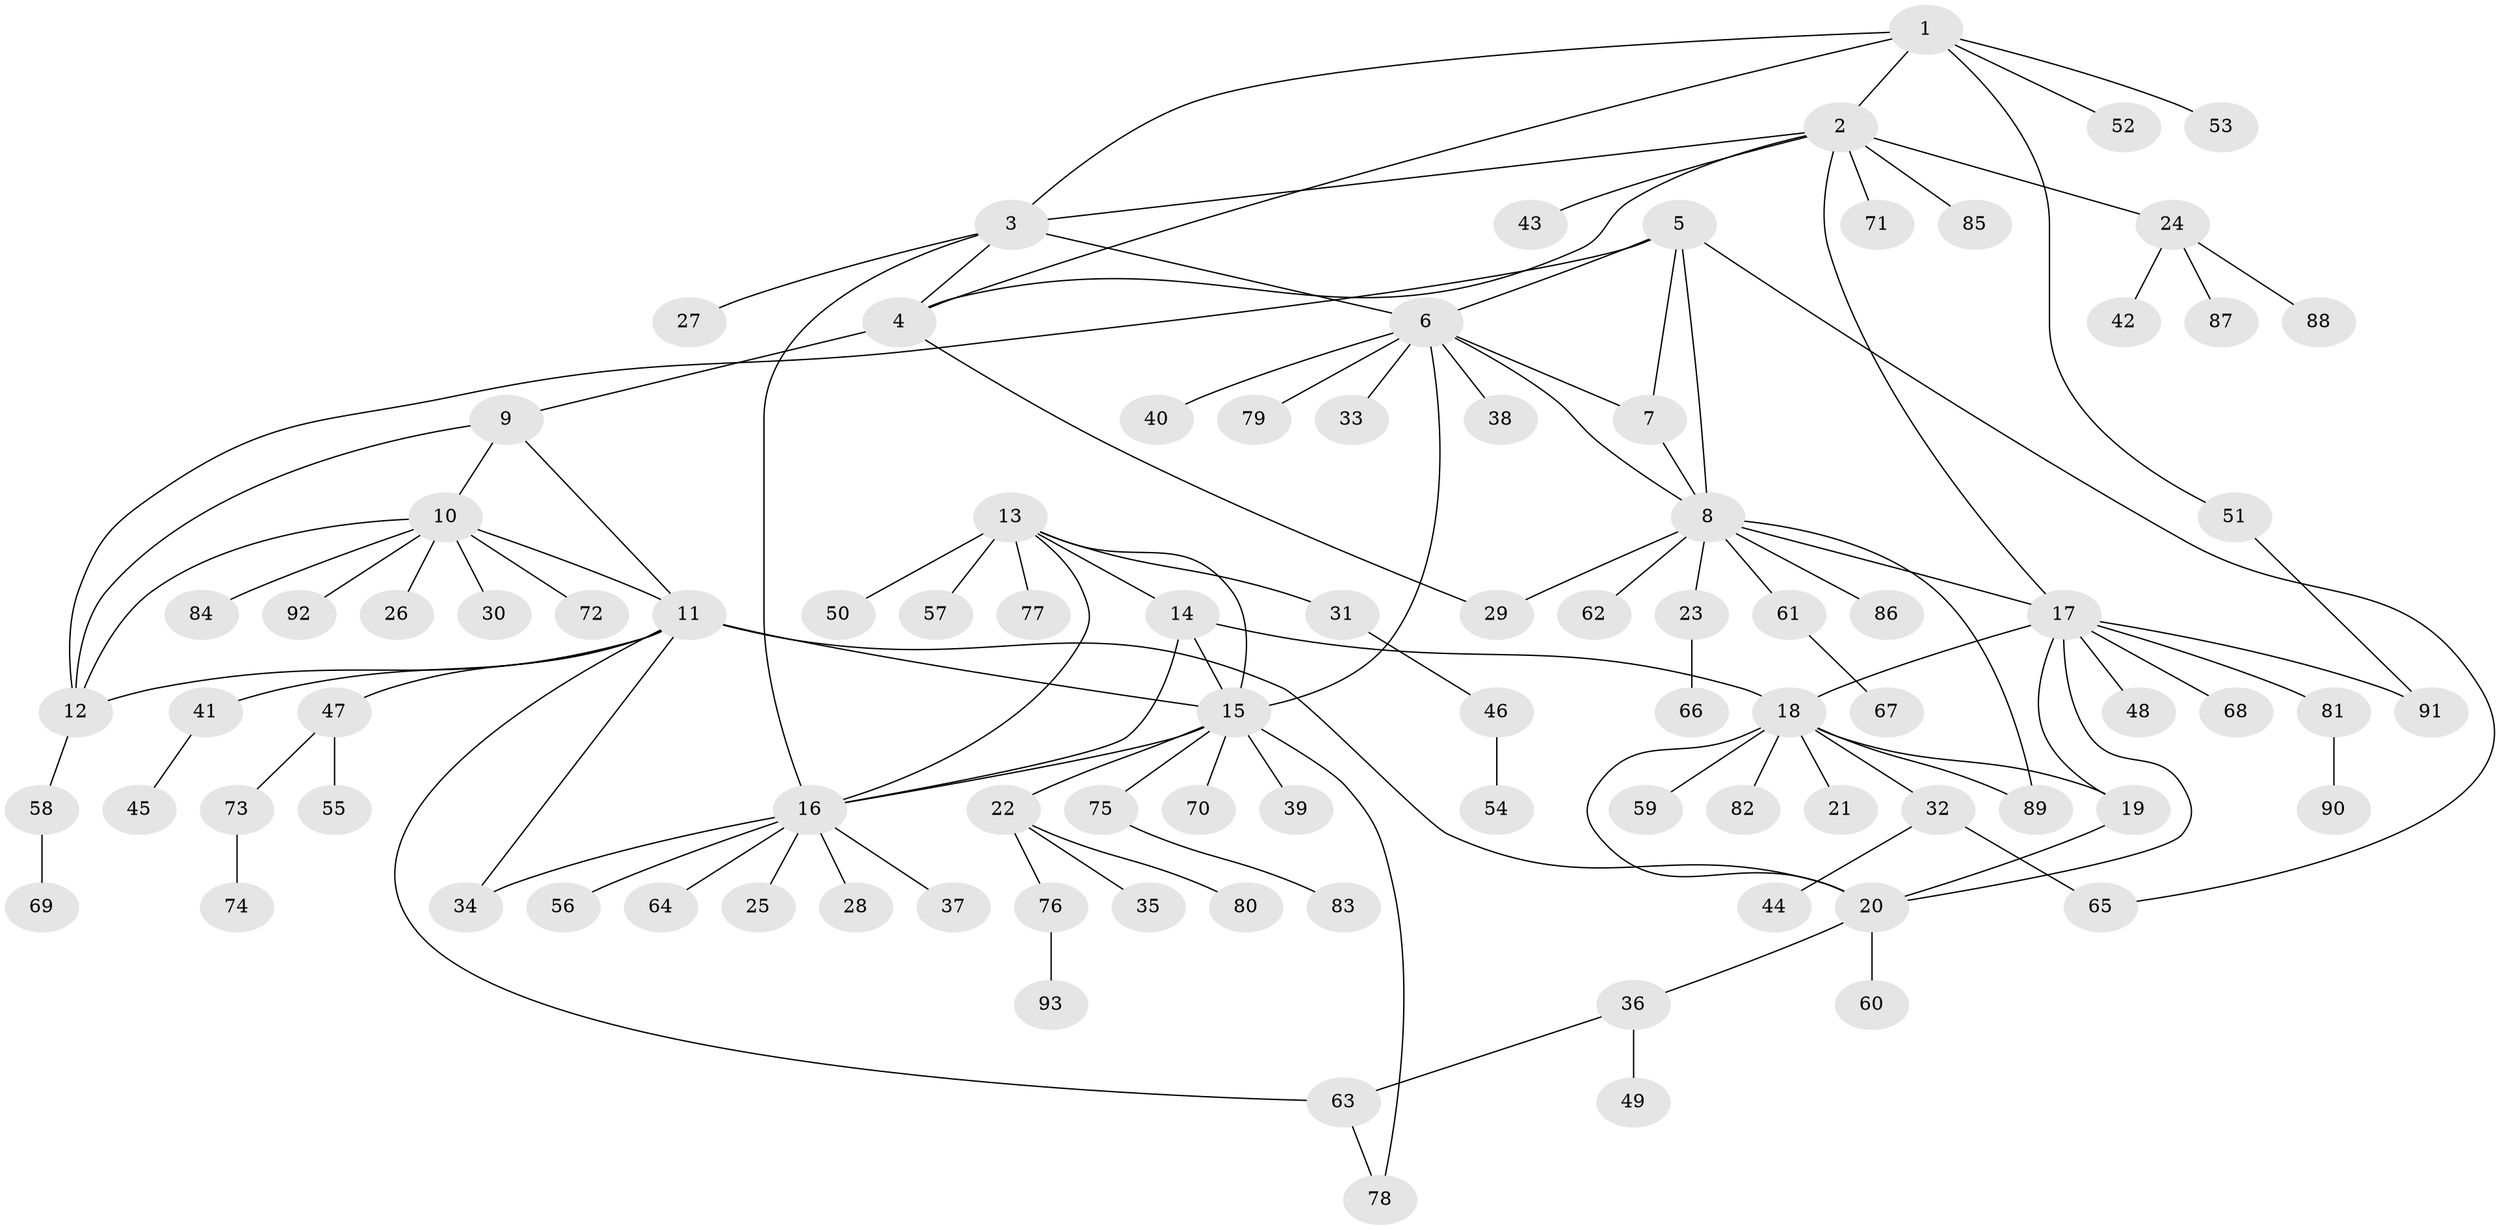 // Generated by graph-tools (version 1.1) at 2025/02/03/09/25 03:02:53]
// undirected, 93 vertices, 120 edges
graph export_dot {
graph [start="1"]
  node [color=gray90,style=filled];
  1;
  2;
  3;
  4;
  5;
  6;
  7;
  8;
  9;
  10;
  11;
  12;
  13;
  14;
  15;
  16;
  17;
  18;
  19;
  20;
  21;
  22;
  23;
  24;
  25;
  26;
  27;
  28;
  29;
  30;
  31;
  32;
  33;
  34;
  35;
  36;
  37;
  38;
  39;
  40;
  41;
  42;
  43;
  44;
  45;
  46;
  47;
  48;
  49;
  50;
  51;
  52;
  53;
  54;
  55;
  56;
  57;
  58;
  59;
  60;
  61;
  62;
  63;
  64;
  65;
  66;
  67;
  68;
  69;
  70;
  71;
  72;
  73;
  74;
  75;
  76;
  77;
  78;
  79;
  80;
  81;
  82;
  83;
  84;
  85;
  86;
  87;
  88;
  89;
  90;
  91;
  92;
  93;
  1 -- 2;
  1 -- 3;
  1 -- 4;
  1 -- 51;
  1 -- 52;
  1 -- 53;
  2 -- 3;
  2 -- 4;
  2 -- 17;
  2 -- 24;
  2 -- 43;
  2 -- 71;
  2 -- 85;
  3 -- 4;
  3 -- 6;
  3 -- 16;
  3 -- 27;
  4 -- 9;
  4 -- 29;
  5 -- 6;
  5 -- 7;
  5 -- 8;
  5 -- 12;
  5 -- 65;
  6 -- 7;
  6 -- 8;
  6 -- 15;
  6 -- 33;
  6 -- 38;
  6 -- 40;
  6 -- 79;
  7 -- 8;
  8 -- 17;
  8 -- 23;
  8 -- 29;
  8 -- 61;
  8 -- 62;
  8 -- 86;
  8 -- 89;
  9 -- 10;
  9 -- 11;
  9 -- 12;
  10 -- 11;
  10 -- 12;
  10 -- 26;
  10 -- 30;
  10 -- 72;
  10 -- 84;
  10 -- 92;
  11 -- 12;
  11 -- 15;
  11 -- 20;
  11 -- 34;
  11 -- 41;
  11 -- 47;
  11 -- 63;
  12 -- 58;
  13 -- 14;
  13 -- 15;
  13 -- 16;
  13 -- 31;
  13 -- 50;
  13 -- 57;
  13 -- 77;
  14 -- 15;
  14 -- 16;
  14 -- 18;
  15 -- 16;
  15 -- 22;
  15 -- 39;
  15 -- 70;
  15 -- 75;
  15 -- 78;
  16 -- 25;
  16 -- 28;
  16 -- 34;
  16 -- 37;
  16 -- 56;
  16 -- 64;
  17 -- 18;
  17 -- 19;
  17 -- 20;
  17 -- 48;
  17 -- 68;
  17 -- 81;
  17 -- 91;
  18 -- 19;
  18 -- 20;
  18 -- 21;
  18 -- 32;
  18 -- 59;
  18 -- 82;
  18 -- 89;
  19 -- 20;
  20 -- 36;
  20 -- 60;
  22 -- 35;
  22 -- 76;
  22 -- 80;
  23 -- 66;
  24 -- 42;
  24 -- 87;
  24 -- 88;
  31 -- 46;
  32 -- 44;
  32 -- 65;
  36 -- 49;
  36 -- 63;
  41 -- 45;
  46 -- 54;
  47 -- 55;
  47 -- 73;
  51 -- 91;
  58 -- 69;
  61 -- 67;
  63 -- 78;
  73 -- 74;
  75 -- 83;
  76 -- 93;
  81 -- 90;
}
